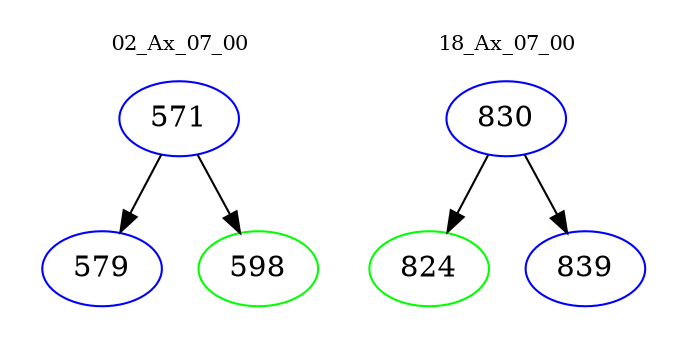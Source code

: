 digraph{
subgraph cluster_0 {
color = white
label = "02_Ax_07_00";
fontsize=10;
T0_571 [label="571", color="blue"]
T0_571 -> T0_579 [color="black"]
T0_579 [label="579", color="blue"]
T0_571 -> T0_598 [color="black"]
T0_598 [label="598", color="green"]
}
subgraph cluster_1 {
color = white
label = "18_Ax_07_00";
fontsize=10;
T1_830 [label="830", color="blue"]
T1_830 -> T1_824 [color="black"]
T1_824 [label="824", color="green"]
T1_830 -> T1_839 [color="black"]
T1_839 [label="839", color="blue"]
}
}
